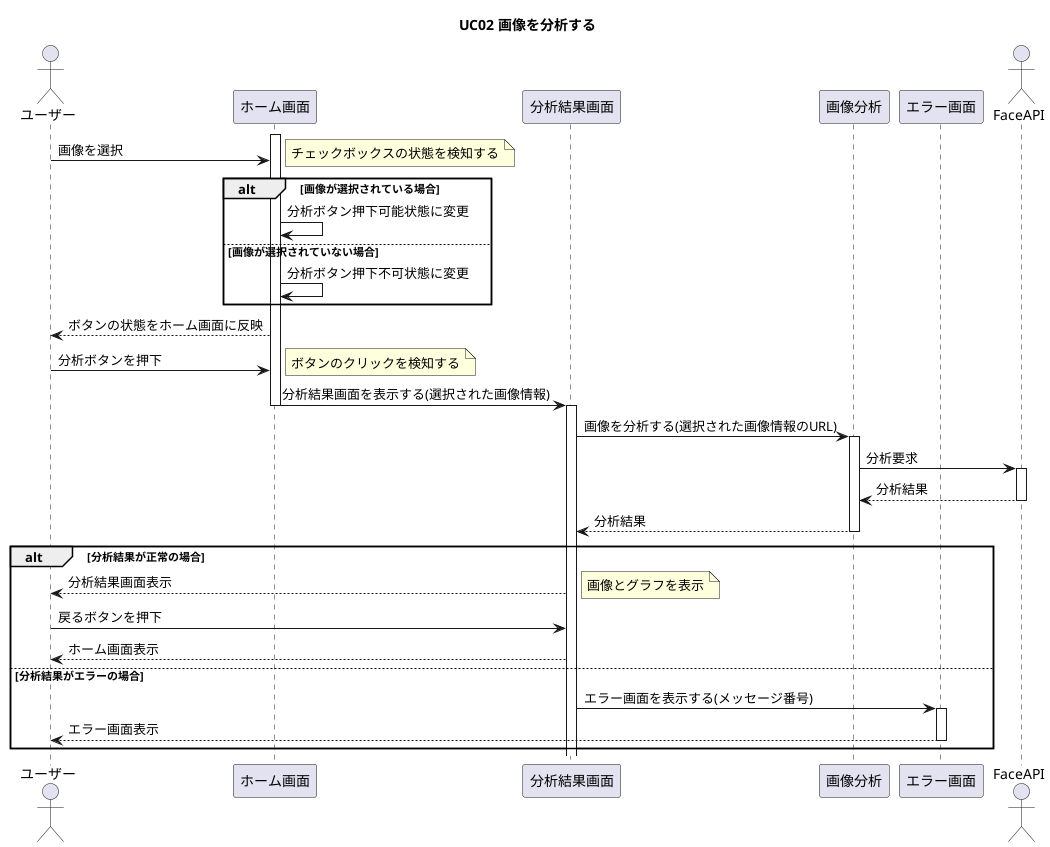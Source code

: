 @startuml
title UC02 画像を分析する

actor ユーザー
participant ホーム画面
participant 分析結果画面
participant 画像分析
participant エラー画面
actor FaceAPI

activate ホーム画面
ユーザー -> ホーム画面 : 画像を選択
note right : チェックボックスの状態を検知する

alt 画像が選択されている場合
ホーム画面 -> ホーム画面 : 分析ボタン押下可能状態に変更

else 画像が選択されていない場合
ホーム画面 -> ホーム画面 : 分析ボタン押下不可状態に変更
end
ユーザー <-- ホーム画面 : ボタンの状態をホーム画面に反映

ユーザー -> ホーム画面 : 分析ボタンを押下
note right : ボタンのクリックを検知する
ホーム画面 -> 分析結果画面 : 分析結果画面を表示する(選択された画像情報)
deactivate ホーム画面
activate 分析結果画面
分析結果画面 -> 画像分析 : 画像を分析する(選択された画像情報のURL)
activate 画像分析
画像分析 -> FaceAPI : 分析要求
activate FaceAPI
画像分析 <-- FaceAPI : 分析結果
deactivate FaceAPI
分析結果画面 <-- 画像分析 : 分析結果
deactivate 画像分析

alt 分析結果が正常の場合
ユーザー <-- 分析結果画面 : 分析結果画面表示
note right : 画像とグラフを表示
ユーザー -> 分析結果画面 : 戻るボタンを押下
ユーザー <-- 分析結果画面 : ホーム画面表示

else 分析結果がエラーの場合
分析結果画面 -> エラー画面 : エラー画面を表示する(メッセージ番号)
activate エラー画面
ユーザー <-- エラー画面 : エラー画面表示
deactivate エラー画面
end

@enduml
